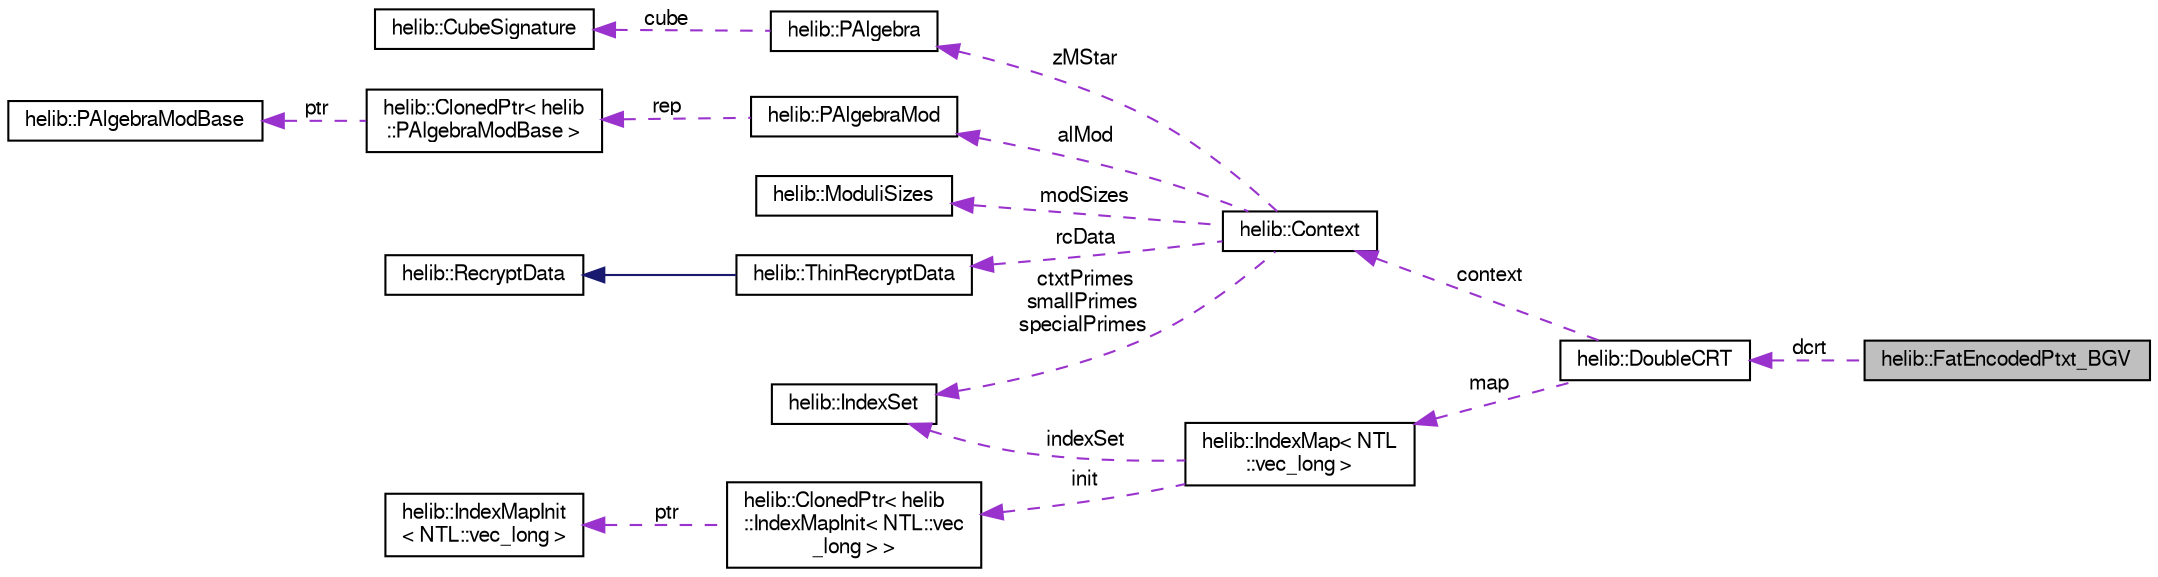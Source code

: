 digraph "helib::FatEncodedPtxt_BGV"
{
  edge [fontname="FreeSans",fontsize="10",labelfontname="FreeSans",labelfontsize="10"];
  node [fontname="FreeSans",fontsize="10",shape=record];
  rankdir="LR";
  Node2 [label="helib::FatEncodedPtxt_BGV",height=0.2,width=0.4,color="black", fillcolor="grey75", style="filled", fontcolor="black"];
  Node3 -> Node2 [dir="back",color="darkorchid3",fontsize="10",style="dashed",label=" dcrt" ];
  Node3 [label="helib::DoubleCRT",height=0.2,width=0.4,color="black", fillcolor="white", style="filled",URL="$classhelib_1_1_double_c_r_t.html",tooltip="Implementing polynomials (elements in the ring R_Q) in double-CRT form. "];
  Node4 -> Node3 [dir="back",color="darkorchid3",fontsize="10",style="dashed",label=" context" ];
  Node4 [label="helib::Context",height=0.2,width=0.4,color="black", fillcolor="white", style="filled",URL="$classhelib_1_1_context.html",tooltip="Maintaining the HE scheme parameters. "];
  Node5 -> Node4 [dir="back",color="darkorchid3",fontsize="10",style="dashed",label=" modSizes" ];
  Node5 [label="helib::ModuliSizes",height=0.2,width=0.4,color="black", fillcolor="white", style="filled",URL="$classhelib_1_1_moduli_sizes.html",tooltip="A helper class to map required modulo-sizes to primeSets. "];
  Node6 -> Node4 [dir="back",color="darkorchid3",fontsize="10",style="dashed",label=" rcData" ];
  Node6 [label="helib::ThinRecryptData",height=0.2,width=0.4,color="black", fillcolor="white", style="filled",URL="$classhelib_1_1_thin_recrypt_data.html",tooltip="Same as above, but for \"thin\" bootstrapping, where the slots are assumed to contain constants..."];
  Node7 -> Node6 [dir="back",color="midnightblue",fontsize="10",style="solid"];
  Node7 [label="helib::RecryptData",height=0.2,width=0.4,color="black", fillcolor="white", style="filled",URL="$classhelib_1_1_recrypt_data.html",tooltip="A structure to hold recryption-related data inside the Context. "];
  Node8 -> Node4 [dir="back",color="darkorchid3",fontsize="10",style="dashed",label=" ctxtPrimes\nsmallPrimes\nspecialPrimes" ];
  Node8 [label="helib::IndexSet",height=0.2,width=0.4,color="black", fillcolor="white", style="filled",URL="$classhelib_1_1_index_set.html",tooltip="A dynamic set of non-negative integers. "];
  Node9 -> Node4 [dir="back",color="darkorchid3",fontsize="10",style="dashed",label=" zMStar" ];
  Node9 [label="helib::PAlgebra",height=0.2,width=0.4,color="black", fillcolor="white", style="filled",URL="$classhelib_1_1_p_algebra.html",tooltip="The structure of (Z/mZ)* /(p) "];
  Node10 -> Node9 [dir="back",color="darkorchid3",fontsize="10",style="dashed",label=" cube" ];
  Node10 [label="helib::CubeSignature",height=0.2,width=0.4,color="black", fillcolor="white", style="filled",URL="$classhelib_1_1_cube_signature.html",tooltip="Holds a vector of dimensions for a hypercube and some additional data. "];
  Node11 -> Node4 [dir="back",color="darkorchid3",fontsize="10",style="dashed",label=" alMod" ];
  Node11 [label="helib::PAlgebraMod",height=0.2,width=0.4,color="black", fillcolor="white", style="filled",URL="$classhelib_1_1_p_algebra_mod.html",tooltip="The structure of Z[X]/(Phi_m(X), p) "];
  Node12 -> Node11 [dir="back",color="darkorchid3",fontsize="10",style="dashed",label=" rep" ];
  Node12 [label="helib::ClonedPtr\< helib\l::PAlgebraModBase \>",height=0.2,width=0.4,color="black", fillcolor="white", style="filled",URL="$classhelib_1_1_cloned_ptr.html"];
  Node13 -> Node12 [dir="back",color="darkorchid3",fontsize="10",style="dashed",label=" ptr" ];
  Node13 [label="helib::PAlgebraModBase",height=0.2,width=0.4,color="black", fillcolor="white", style="filled",URL="$classhelib_1_1_p_algebra_mod_base.html",tooltip="Virtual base class for PAlgebraMod. "];
  Node14 -> Node3 [dir="back",color="darkorchid3",fontsize="10",style="dashed",label=" map" ];
  Node14 [label="helib::IndexMap\< NTL\l::vec_long \>",height=0.2,width=0.4,color="black", fillcolor="white", style="filled",URL="$classhelib_1_1_index_map.html"];
  Node8 -> Node14 [dir="back",color="darkorchid3",fontsize="10",style="dashed",label=" indexSet" ];
  Node15 -> Node14 [dir="back",color="darkorchid3",fontsize="10",style="dashed",label=" init" ];
  Node15 [label="helib::ClonedPtr\< helib\l::IndexMapInit\< NTL::vec\l_long \> \>",height=0.2,width=0.4,color="black", fillcolor="white", style="filled",URL="$classhelib_1_1_cloned_ptr.html"];
  Node16 -> Node15 [dir="back",color="darkorchid3",fontsize="10",style="dashed",label=" ptr" ];
  Node16 [label="helib::IndexMapInit\l\< NTL::vec_long \>",height=0.2,width=0.4,color="black", fillcolor="white", style="filled",URL="$classhelib_1_1_index_map_init.html"];
}

